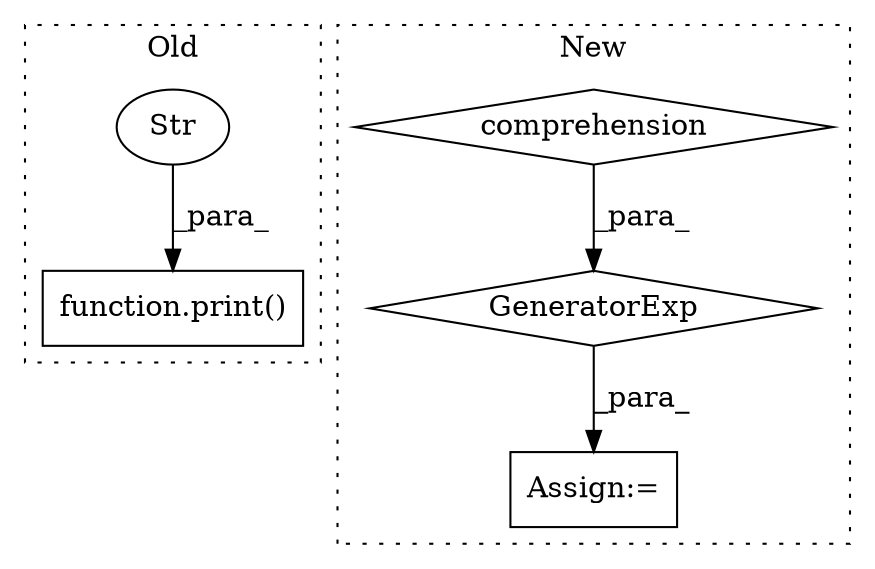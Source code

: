 digraph G {
subgraph cluster0 {
1 [label="function.print()" a="75" s="548,572" l="6,1" shape="box"];
4 [label="Str" a="66" s="554" l="12" shape="ellipse"];
label = "Old";
style="dotted";
}
subgraph cluster1 {
2 [label="GeneratorExp" a="55" s="1418" l="1" shape="diamond"];
3 [label="comprehension" a="45" s="1431" l="3" shape="diamond"];
5 [label="Assign:=" a="68" s="1409" l="3" shape="box"];
label = "New";
style="dotted";
}
2 -> 5 [label="_para_"];
3 -> 2 [label="_para_"];
4 -> 1 [label="_para_"];
}